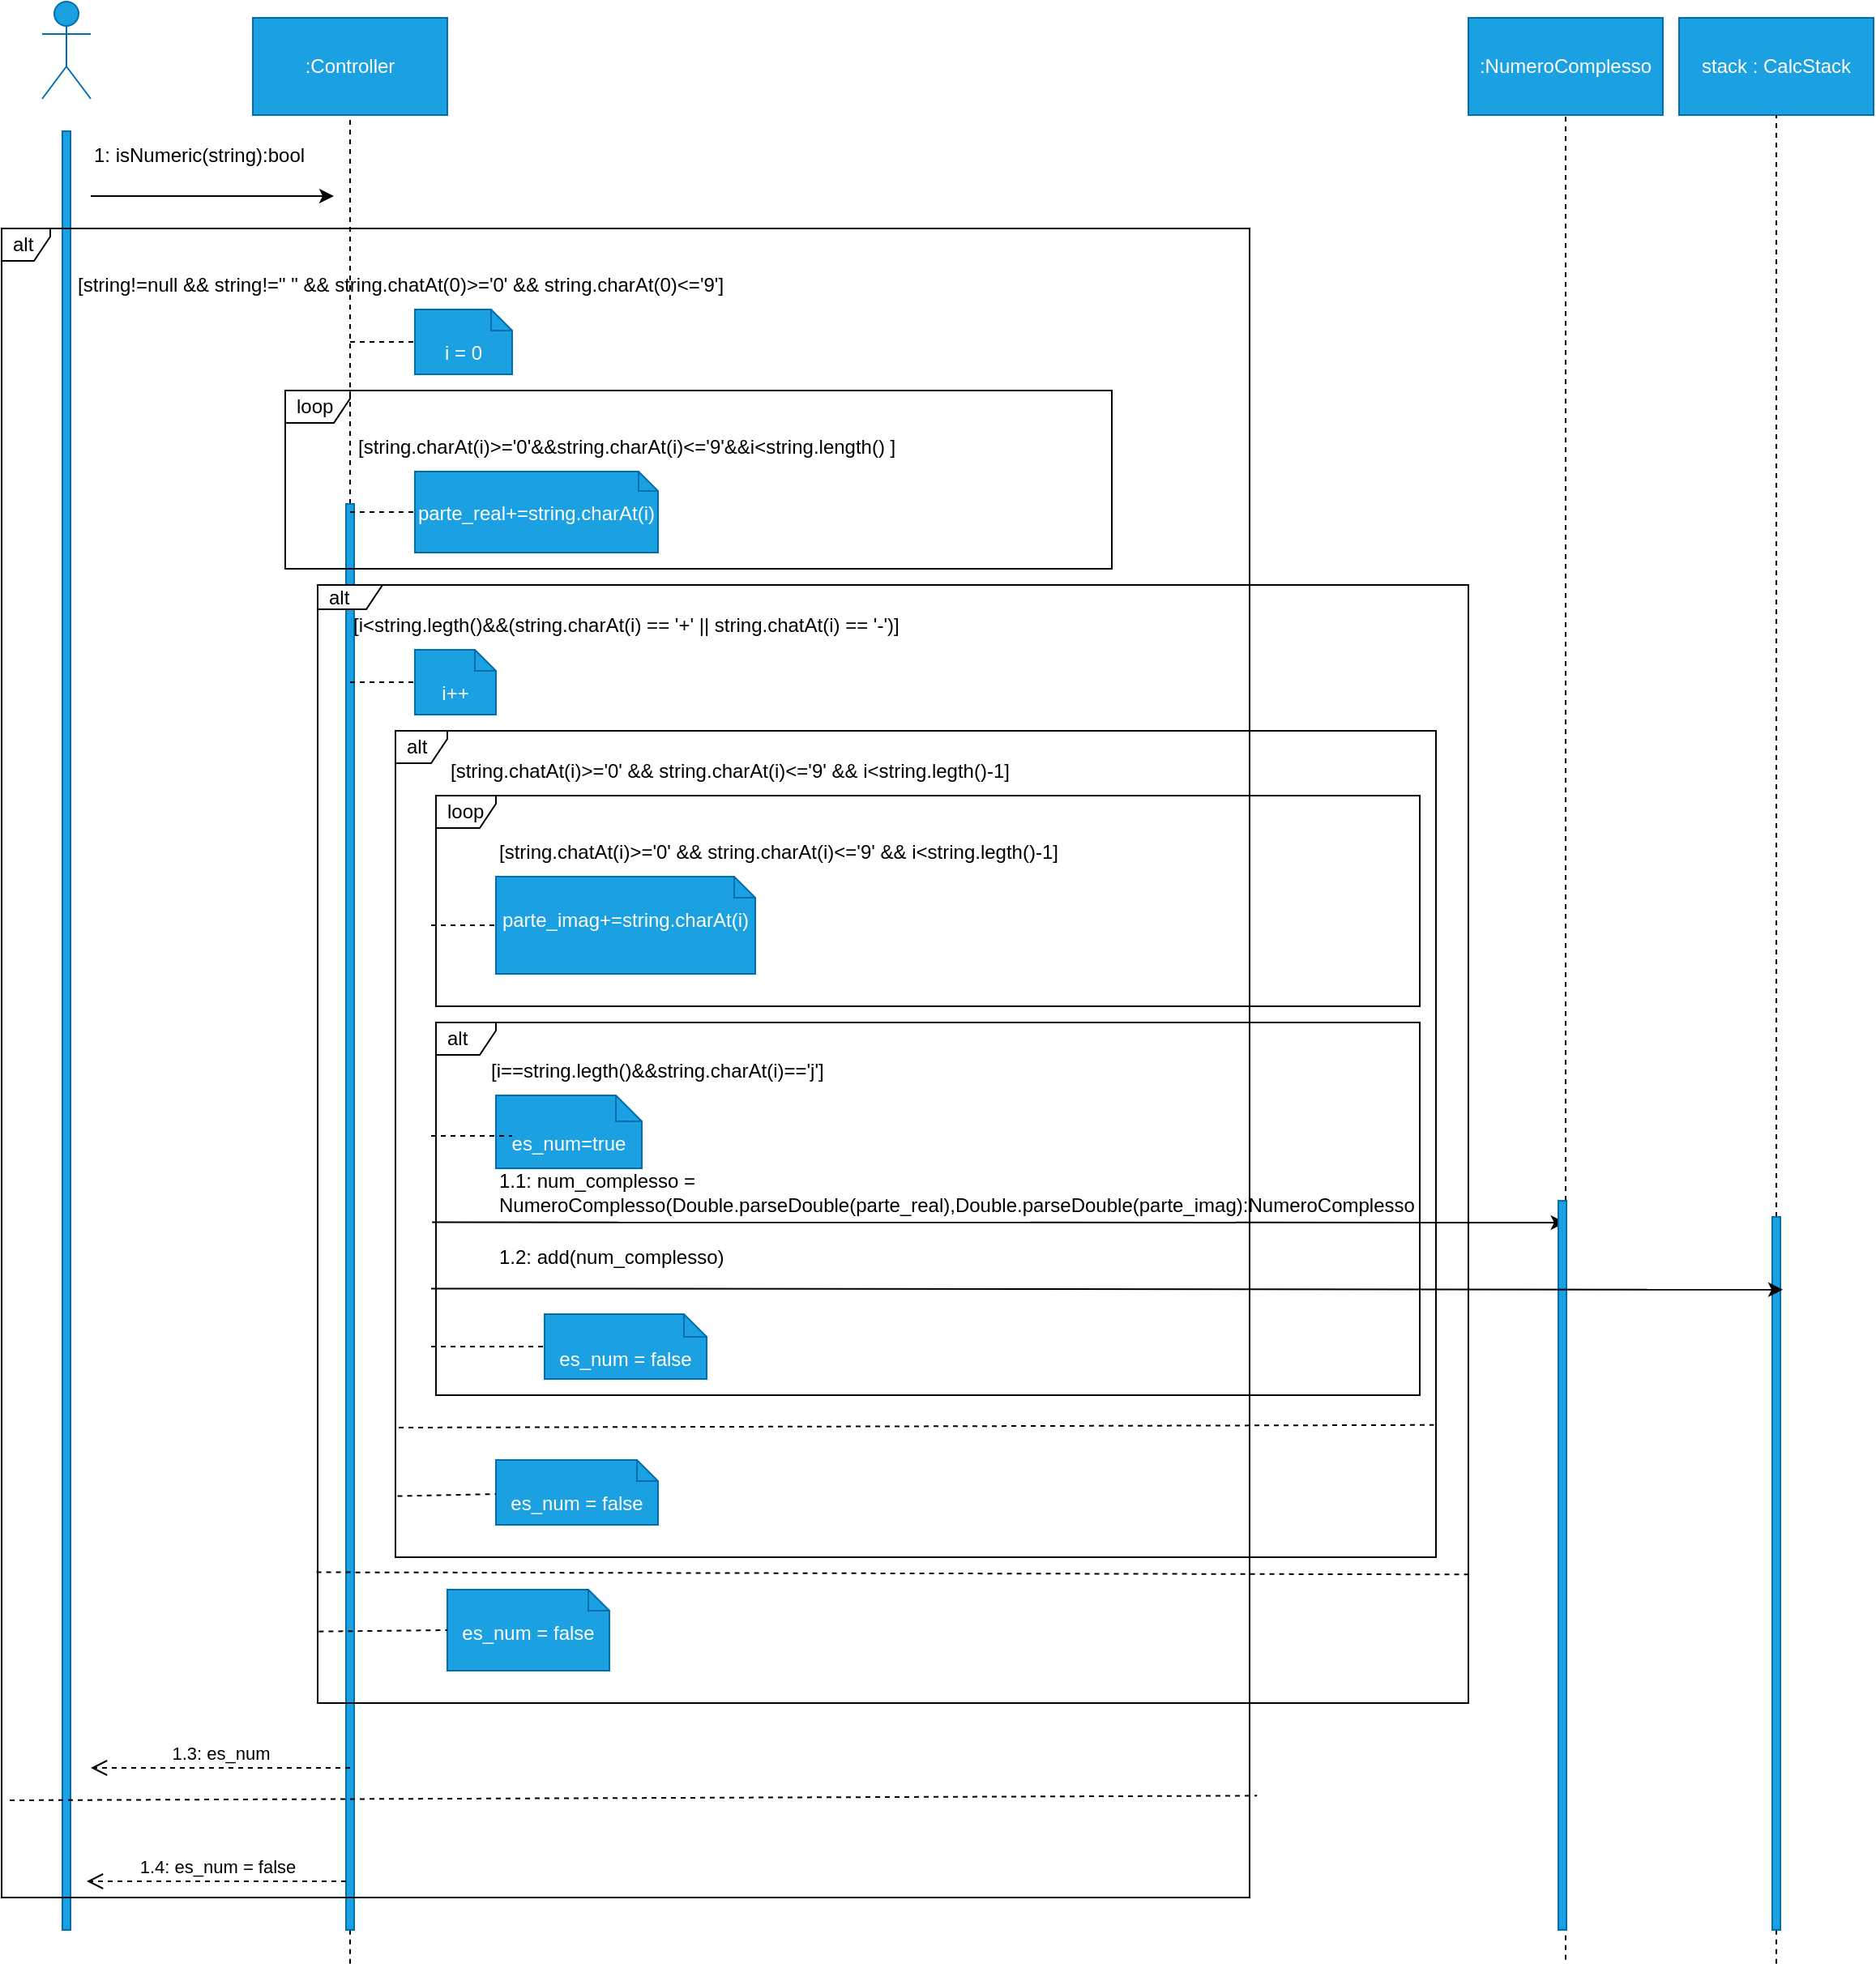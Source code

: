 <mxfile>
    <diagram id="JCXdLLRSakVFH7HluJLd" name="Page-1">
        <mxGraphModel dx="810" dy="604" grid="1" gridSize="10" guides="1" tooltips="1" connect="1" arrows="1" fold="1" page="1" pageScale="1" pageWidth="850" pageHeight="1100" math="0" shadow="0">
            <root>
                <mxCell id="0"/>
                <mxCell id="1" parent="0"/>
                <mxCell id="2" value="Actor" style="shape=umlActor;verticalLabelPosition=bottom;verticalAlign=top;html=1;fillColor=#1ba1e2;fontColor=#ffffff;strokeColor=#006EAF;" vertex="1" parent="1">
                    <mxGeometry x="30" y="130" width="30" height="60" as="geometry"/>
                </mxCell>
                <mxCell id="3" value="" style="html=1;points=[];perimeter=orthogonalPerimeter;fillColor=#1ba1e2;fontColor=#ffffff;strokeColor=#006EAF;" vertex="1" parent="1">
                    <mxGeometry x="42.5" y="210" width="5" height="1110" as="geometry"/>
                </mxCell>
                <mxCell id="4" value="" style="endArrow=classic;html=1;" edge="1" parent="1">
                    <mxGeometry width="50" height="50" relative="1" as="geometry">
                        <mxPoint x="60" y="250" as="sourcePoint"/>
                        <mxPoint x="210" y="250" as="targetPoint"/>
                    </mxGeometry>
                </mxCell>
                <mxCell id="5" value="1: isNumeric(string):bool&amp;nbsp;" style="text;html=1;strokeColor=none;fillColor=none;align=left;verticalAlign=middle;whiteSpace=wrap;rounded=0;" vertex="1" parent="1">
                    <mxGeometry x="60" y="210" width="240" height="30" as="geometry"/>
                </mxCell>
                <mxCell id="6" value=":Controller" style="rounded=0;whiteSpace=wrap;html=1;fillColor=#1ba1e2;fontColor=#ffffff;strokeColor=#006EAF;" vertex="1" parent="1">
                    <mxGeometry x="160" y="140" width="120" height="60" as="geometry"/>
                </mxCell>
                <mxCell id="7" value="" style="endArrow=none;dashed=1;html=1;entryX=0.5;entryY=1;entryDx=0;entryDy=0;startArrow=none;" edge="1" parent="1" source="8" target="6">
                    <mxGeometry width="50" height="50" relative="1" as="geometry">
                        <mxPoint x="220" y="880" as="sourcePoint"/>
                        <mxPoint x="340" y="260" as="targetPoint"/>
                    </mxGeometry>
                </mxCell>
                <mxCell id="10" value="" style="endArrow=none;dashed=1;html=1;entryX=0.5;entryY=1;entryDx=0;entryDy=0;" edge="1" parent="1" target="8">
                    <mxGeometry width="50" height="50" relative="1" as="geometry">
                        <mxPoint x="220" y="1340.833" as="sourcePoint"/>
                        <mxPoint x="220" y="200" as="targetPoint"/>
                    </mxGeometry>
                </mxCell>
                <mxCell id="8" value="" style="html=1;points=[];perimeter=orthogonalPerimeter;fillColor=#1ba1e2;fontColor=#ffffff;strokeColor=#006EAF;" vertex="1" parent="1">
                    <mxGeometry x="217.5" y="440" width="5" height="880" as="geometry"/>
                </mxCell>
                <mxCell id="9" value="[string.charAt(i)&amp;gt;='0'&amp;amp;&amp;amp;string.charAt(i)&amp;lt;='9'&amp;amp;&amp;amp;i&amp;lt;string.length() ]" style="text;html=1;strokeColor=none;fillColor=none;align=left;verticalAlign=middle;whiteSpace=wrap;rounded=0;" vertex="1" parent="1">
                    <mxGeometry x="222.5" y="390" width="390" height="30" as="geometry"/>
                </mxCell>
                <mxCell id="12" value="alt" style="shape=umlFrame;whiteSpace=wrap;html=1;width=30;height=20;boundedLbl=1;verticalAlign=middle;align=left;spacingLeft=5;" vertex="1" parent="1">
                    <mxGeometry x="5" y="270" width="770" height="1030" as="geometry"/>
                </mxCell>
                <mxCell id="11" value="loop" style="shape=umlFrame;whiteSpace=wrap;html=1;width=40;height=20;boundedLbl=1;verticalAlign=middle;align=left;spacingLeft=5;" vertex="1" parent="1">
                    <mxGeometry x="180" y="370" width="510" height="110" as="geometry"/>
                </mxCell>
                <mxCell id="13" value="[string!=null &amp;amp;&amp;amp; string!=&quot; &quot; &amp;amp;&amp;amp; string.chatAt(0)&amp;gt;='0' &amp;amp;&amp;amp; string.charAt(0)&amp;lt;='9']" style="text;html=1;strokeColor=none;fillColor=none;align=left;verticalAlign=middle;whiteSpace=wrap;rounded=0;" vertex="1" parent="1">
                    <mxGeometry x="50" y="290" width="540" height="30" as="geometry"/>
                </mxCell>
                <mxCell id="16" value="i = 0" style="shape=note2;boundedLbl=1;whiteSpace=wrap;html=1;size=13;verticalAlign=top;align=center;fillColor=#1ba1e2;fontColor=#ffffff;strokeColor=#006EAF;" vertex="1" parent="1">
                    <mxGeometry x="260" y="320" width="60" height="40" as="geometry"/>
                </mxCell>
                <mxCell id="17" value="" style="endArrow=none;dashed=1;html=1;entryX=0;entryY=0.5;entryDx=0;entryDy=0;entryPerimeter=0;" edge="1" parent="1" target="16">
                    <mxGeometry width="50" height="50" relative="1" as="geometry">
                        <mxPoint x="220" y="340" as="sourcePoint"/>
                        <mxPoint x="270" y="300" as="targetPoint"/>
                    </mxGeometry>
                </mxCell>
                <mxCell id="19" value="parte_real+=string.charAt(i)" style="shape=note2;boundedLbl=1;whiteSpace=wrap;html=1;size=12;verticalAlign=top;align=center;fillColor=#1ba1e2;fontColor=#ffffff;strokeColor=#006EAF;" vertex="1" parent="1">
                    <mxGeometry x="260" y="420" width="150" height="50" as="geometry"/>
                </mxCell>
                <mxCell id="20" value="" style="endArrow=none;dashed=1;html=1;" edge="1" parent="1" target="19">
                    <mxGeometry width="50" height="50" relative="1" as="geometry">
                        <mxPoint x="220" y="445" as="sourcePoint"/>
                        <mxPoint x="270" y="400" as="targetPoint"/>
                    </mxGeometry>
                </mxCell>
                <mxCell id="22" value="alt" style="shape=umlFrame;whiteSpace=wrap;html=1;width=40;height=15;boundedLbl=1;verticalAlign=middle;align=left;spacingLeft=5;" vertex="1" parent="1">
                    <mxGeometry x="200" y="490" width="710" height="690" as="geometry"/>
                </mxCell>
                <mxCell id="23" value="[i&amp;lt;string.legth()&amp;amp;&amp;amp;(string.charAt(i) == '+' || string.chatAt(i) == '-')]&lt;br&gt;" style="text;html=1;strokeColor=none;fillColor=none;align=left;verticalAlign=middle;whiteSpace=wrap;rounded=0;" vertex="1" parent="1">
                    <mxGeometry x="220" y="500" width="460" height="30" as="geometry"/>
                </mxCell>
                <mxCell id="24" value="alt" style="shape=umlFrame;whiteSpace=wrap;html=1;width=32;height=20;boundedLbl=1;verticalAlign=middle;align=left;spacingLeft=5;" vertex="1" parent="1">
                    <mxGeometry x="248" y="580" width="642" height="510" as="geometry"/>
                </mxCell>
                <mxCell id="25" value="[string.chatAt(i)&amp;gt;='0' &amp;amp;&amp;amp; string.charAt(i)&amp;lt;='9' &amp;amp;&amp;amp; i&amp;lt;string.legth()-1]" style="text;html=1;strokeColor=none;fillColor=none;align=left;verticalAlign=middle;whiteSpace=wrap;rounded=0;" vertex="1" parent="1">
                    <mxGeometry x="280" y="590" width="470" height="30" as="geometry"/>
                </mxCell>
                <mxCell id="26" value="i++" style="shape=note2;boundedLbl=1;whiteSpace=wrap;html=1;size=13;verticalAlign=top;align=center;fillColor=#1ba1e2;fontColor=#ffffff;strokeColor=#006EAF;" vertex="1" parent="1">
                    <mxGeometry x="260" y="530" width="50" height="40" as="geometry"/>
                </mxCell>
                <mxCell id="27" value="" style="endArrow=none;dashed=1;html=1;entryX=0;entryY=0.5;entryDx=0;entryDy=0;entryPerimeter=0;" edge="1" parent="1" target="26">
                    <mxGeometry width="50" height="50" relative="1" as="geometry">
                        <mxPoint x="220" y="550" as="sourcePoint"/>
                        <mxPoint x="270" y="510" as="targetPoint"/>
                    </mxGeometry>
                </mxCell>
                <mxCell id="28" value="loop" style="shape=umlFrame;whiteSpace=wrap;html=1;width=37;height=20;boundedLbl=1;verticalAlign=middle;align=left;spacingLeft=5;" vertex="1" parent="1">
                    <mxGeometry x="273" y="620" width="607" height="130" as="geometry"/>
                </mxCell>
                <mxCell id="29" value="[string.chatAt(i)&amp;gt;='0' &amp;amp;&amp;amp; string.charAt(i)&amp;lt;='9' &amp;amp;&amp;amp; i&amp;lt;string.legth()-1]" style="text;html=1;strokeColor=none;fillColor=none;align=left;verticalAlign=middle;whiteSpace=wrap;rounded=0;" vertex="1" parent="1">
                    <mxGeometry x="310" y="640" width="430" height="30" as="geometry"/>
                </mxCell>
                <mxCell id="30" value="parte_imag+=string.charAt(i)" style="shape=note2;boundedLbl=1;whiteSpace=wrap;html=1;size=13;verticalAlign=top;align=center;fillColor=#1ba1e2;fontColor=#ffffff;strokeColor=#006EAF;" vertex="1" parent="1">
                    <mxGeometry x="310" y="670" width="160" height="60" as="geometry"/>
                </mxCell>
                <mxCell id="31" value="" style="endArrow=none;dashed=1;html=1;" edge="1" parent="1">
                    <mxGeometry width="50" height="50" relative="1" as="geometry">
                        <mxPoint x="270" y="700" as="sourcePoint"/>
                        <mxPoint x="310" y="700" as="targetPoint"/>
                    </mxGeometry>
                </mxCell>
                <mxCell id="32" value="alt" style="shape=umlFrame;whiteSpace=wrap;html=1;width=37;height=20;boundedLbl=1;verticalAlign=middle;align=left;spacingLeft=5;" vertex="1" parent="1">
                    <mxGeometry x="273" y="760" width="607" height="230" as="geometry"/>
                </mxCell>
                <mxCell id="33" value="[i==string.legth()&amp;amp;&amp;amp;string.charAt(i)=='j']" style="text;html=1;strokeColor=none;fillColor=none;align=left;verticalAlign=middle;whiteSpace=wrap;rounded=0;" vertex="1" parent="1">
                    <mxGeometry x="305" y="775" width="215" height="30" as="geometry"/>
                </mxCell>
                <mxCell id="34" value="es_num=true" style="shape=note2;boundedLbl=1;whiteSpace=wrap;html=1;size=16;verticalAlign=top;align=center;fillColor=#1ba1e2;fontColor=#ffffff;strokeColor=#006EAF;" vertex="1" parent="1">
                    <mxGeometry x="310" y="805" width="90" height="45" as="geometry"/>
                </mxCell>
                <mxCell id="35" value="" style="endArrow=none;dashed=1;html=1;entryX=0.111;entryY=0.556;entryDx=0;entryDy=0;entryPerimeter=0;" edge="1" parent="1" target="34">
                    <mxGeometry width="50" height="50" relative="1" as="geometry">
                        <mxPoint x="270" y="830" as="sourcePoint"/>
                        <mxPoint x="320" y="780" as="targetPoint"/>
                    </mxGeometry>
                </mxCell>
                <mxCell id="39" value="" style="endArrow=classic;html=1;exitX=-0.004;exitY=0.536;exitDx=0;exitDy=0;exitPerimeter=0;entryX=0.869;entryY=0.03;entryDx=0;entryDy=0;entryPerimeter=0;movable=1;resizable=1;rotatable=1;deletable=1;editable=1;connectable=1;" edge="1" parent="1" source="32" target="43">
                    <mxGeometry width="50" height="50" relative="1" as="geometry">
                        <mxPoint x="350" y="960" as="sourcePoint"/>
                        <mxPoint x="400" y="910" as="targetPoint"/>
                    </mxGeometry>
                </mxCell>
                <mxCell id="36" value="1.1: num_complesso =&amp;nbsp; NumeroComplesso(Double.parseDouble(parte_real),Double.parseDouble(parte_imag):NumeroComplesso" style="text;html=1;strokeColor=none;fillColor=none;align=left;verticalAlign=middle;whiteSpace=wrap;rounded=0;" vertex="1" parent="1">
                    <mxGeometry x="310" y="850" width="560" height="30" as="geometry"/>
                </mxCell>
                <mxCell id="40" value=":NumeroComplesso" style="rounded=0;whiteSpace=wrap;html=1;fillColor=#1ba1e2;fontColor=#ffffff;strokeColor=#006EAF;" vertex="1" parent="1">
                    <mxGeometry x="910" y="140" width="120" height="60" as="geometry"/>
                </mxCell>
                <mxCell id="41" value="" style="endArrow=none;dashed=1;html=1;startArrow=none;" edge="1" parent="1" source="43">
                    <mxGeometry width="50" height="50" relative="1" as="geometry">
                        <mxPoint x="970" y="1338.333" as="sourcePoint"/>
                        <mxPoint x="970" y="200" as="targetPoint"/>
                    </mxGeometry>
                </mxCell>
                <mxCell id="42" value="" style="endArrow=none;dashed=1;html=1;" edge="1" parent="1" target="43">
                    <mxGeometry width="50" height="50" relative="1" as="geometry">
                        <mxPoint x="970" y="1338.333" as="sourcePoint"/>
                        <mxPoint x="970" y="200" as="targetPoint"/>
                    </mxGeometry>
                </mxCell>
                <mxCell id="43" value="" style="html=1;points=[];perimeter=orthogonalPerimeter;fillColor=#1ba1e2;fontColor=#ffffff;strokeColor=#006EAF;" vertex="1" parent="1">
                    <mxGeometry x="965.5" y="870" width="5" height="450" as="geometry"/>
                </mxCell>
                <mxCell id="46" value="1.2: add(num_complesso)&amp;nbsp;" style="text;html=1;strokeColor=none;fillColor=none;align=left;verticalAlign=middle;whiteSpace=wrap;rounded=0;" vertex="1" parent="1">
                    <mxGeometry x="310" y="890" width="550" height="30" as="geometry"/>
                </mxCell>
                <mxCell id="47" value="stack : CalcStack" style="rounded=0;whiteSpace=wrap;html=1;fillColor=#1ba1e2;fontColor=#ffffff;strokeColor=#006EAF;" vertex="1" parent="1">
                    <mxGeometry x="1040" y="140" width="120" height="60" as="geometry"/>
                </mxCell>
                <mxCell id="48" value="" style="endArrow=none;dashed=1;html=1;startArrow=none;" edge="1" parent="1" source="53">
                    <mxGeometry width="50" height="50" relative="1" as="geometry">
                        <mxPoint x="1100" y="1340.833" as="sourcePoint"/>
                        <mxPoint x="1100" y="200" as="targetPoint"/>
                    </mxGeometry>
                </mxCell>
                <mxCell id="52" value="" style="endArrow=none;dashed=1;html=1;" edge="1" parent="1" target="53">
                    <mxGeometry width="50" height="50" relative="1" as="geometry">
                        <mxPoint x="1100" y="1340.833" as="sourcePoint"/>
                        <mxPoint x="1100" y="200" as="targetPoint"/>
                    </mxGeometry>
                </mxCell>
                <mxCell id="53" value="" style="html=1;points=[];perimeter=orthogonalPerimeter;fillColor=#1ba1e2;fontColor=#ffffff;strokeColor=#006EAF;" vertex="1" parent="1">
                    <mxGeometry x="1097.5" y="880" width="5" height="440" as="geometry"/>
                </mxCell>
                <mxCell id="54" value="" style="endArrow=classic;html=1;entryX=1.302;entryY=0.102;entryDx=0;entryDy=0;entryPerimeter=0;exitX=-0.005;exitY=0.714;exitDx=0;exitDy=0;exitPerimeter=0;movable=1;resizable=1;rotatable=1;deletable=1;editable=1;connectable=1;" edge="1" parent="1" source="32" target="53">
                    <mxGeometry width="50" height="50" relative="1" as="geometry">
                        <mxPoint x="320" y="930" as="sourcePoint"/>
                        <mxPoint x="370" y="880" as="targetPoint"/>
                    </mxGeometry>
                </mxCell>
                <mxCell id="57" value="" style="endArrow=none;dashed=1;html=1;entryX=1.006;entryY=0.939;entryDx=0;entryDy=0;entryPerimeter=0;" edge="1" parent="1" target="12">
                    <mxGeometry width="50" height="50" relative="1" as="geometry">
                        <mxPoint x="10" y="1240" as="sourcePoint"/>
                        <mxPoint x="60" y="1190" as="targetPoint"/>
                    </mxGeometry>
                </mxCell>
                <mxCell id="61" value="1.4: es_num = false" style="endArrow=open;startArrow=none;endFill=0;startFill=0;endSize=8;html=1;verticalAlign=bottom;dashed=1;labelBackgroundColor=none;" edge="1" parent="1">
                    <mxGeometry width="160" relative="1" as="geometry">
                        <mxPoint x="217.5" y="1290" as="sourcePoint"/>
                        <mxPoint x="57.5" y="1290" as="targetPoint"/>
                    </mxGeometry>
                </mxCell>
                <mxCell id="62" value="1.3: es_num" style="endArrow=open;startArrow=none;endFill=0;startFill=0;endSize=8;html=1;verticalAlign=bottom;dashed=1;labelBackgroundColor=none;" edge="1" parent="1">
                    <mxGeometry width="160" relative="1" as="geometry">
                        <mxPoint x="220" y="1220" as="sourcePoint"/>
                        <mxPoint x="60" y="1220" as="targetPoint"/>
                    </mxGeometry>
                </mxCell>
                <mxCell id="63" value="" style="endArrow=none;dashed=1;html=1;entryX=1.002;entryY=0.885;entryDx=0;entryDy=0;entryPerimeter=0;exitX=-0.001;exitY=0.883;exitDx=0;exitDy=0;exitPerimeter=0;" edge="1" parent="1" source="22" target="22">
                    <mxGeometry width="50" height="50" relative="1" as="geometry">
                        <mxPoint x="200" y="1120" as="sourcePoint"/>
                        <mxPoint x="250" y="1070" as="targetPoint"/>
                    </mxGeometry>
                </mxCell>
                <mxCell id="64" value="es_num = false" style="shape=note2;boundedLbl=1;whiteSpace=wrap;html=1;size=13;verticalAlign=top;align=center;fillColor=#1ba1e2;fontColor=#ffffff;strokeColor=#006EAF;" vertex="1" parent="1">
                    <mxGeometry x="280" y="1110" width="100" height="50" as="geometry"/>
                </mxCell>
                <mxCell id="65" value="" style="endArrow=none;dashed=1;html=1;entryX=0;entryY=0.5;entryDx=0;entryDy=0;entryPerimeter=0;exitX=0.001;exitY=0.936;exitDx=0;exitDy=0;exitPerimeter=0;" edge="1" parent="1" source="22" target="64">
                    <mxGeometry width="50" height="50" relative="1" as="geometry">
                        <mxPoint x="200" y="1150" as="sourcePoint"/>
                        <mxPoint x="250" y="1100" as="targetPoint"/>
                    </mxGeometry>
                </mxCell>
                <mxCell id="66" value="" style="endArrow=none;dashed=1;html=1;entryX=0.998;entryY=0.84;entryDx=0;entryDy=0;entryPerimeter=0;" edge="1" parent="1" target="24">
                    <mxGeometry width="50" height="50" relative="1" as="geometry">
                        <mxPoint x="250" y="1010" as="sourcePoint"/>
                        <mxPoint x="300" y="960" as="targetPoint"/>
                    </mxGeometry>
                </mxCell>
                <mxCell id="67" value="es_num = false" style="shape=note2;boundedLbl=1;whiteSpace=wrap;html=1;size=13;verticalAlign=top;align=center;fillColor=#1ba1e2;fontColor=#ffffff;strokeColor=#006EAF;" vertex="1" parent="1">
                    <mxGeometry x="310" y="1030" width="100" height="40" as="geometry"/>
                </mxCell>
                <mxCell id="68" value="" style="endArrow=none;dashed=1;html=1;exitX=0.002;exitY=0.926;exitDx=0;exitDy=0;exitPerimeter=0;" edge="1" parent="1" source="24" target="67">
                    <mxGeometry width="50" height="50" relative="1" as="geometry">
                        <mxPoint x="250" y="1060" as="sourcePoint"/>
                        <mxPoint x="300" y="1010" as="targetPoint"/>
                    </mxGeometry>
                </mxCell>
                <mxCell id="69" value="es_num = false" style="shape=note2;boundedLbl=1;whiteSpace=wrap;html=1;size=14;verticalAlign=top;align=center;fillColor=#1ba1e2;fontColor=#ffffff;strokeColor=#006EAF;" vertex="1" parent="1">
                    <mxGeometry x="340" y="940" width="100" height="40" as="geometry"/>
                </mxCell>
                <mxCell id="70" value="" style="endArrow=none;dashed=1;html=1;entryX=0;entryY=0.5;entryDx=0;entryDy=0;entryPerimeter=0;" edge="1" parent="1" target="69">
                    <mxGeometry width="50" height="50" relative="1" as="geometry">
                        <mxPoint x="270" y="960" as="sourcePoint"/>
                        <mxPoint x="320" y="920" as="targetPoint"/>
                    </mxGeometry>
                </mxCell>
            </root>
        </mxGraphModel>
    </diagram>
</mxfile>